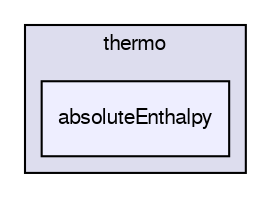 digraph "src/thermophysicalModels/specie/thermo/absoluteEnthalpy" {
  bgcolor=transparent;
  compound=true
  node [ fontsize="10", fontname="FreeSans"];
  edge [ labelfontsize="10", labelfontname="FreeSans"];
  subgraph clusterdir_52d55d2fbf4a26d00084c41bddaf4722 {
    graph [ bgcolor="#ddddee", pencolor="black", label="thermo" fontname="FreeSans", fontsize="10", URL="dir_52d55d2fbf4a26d00084c41bddaf4722.html"]
  dir_65e555c3dc33a3a516daf43b96093c45 [shape=box, label="absoluteEnthalpy", style="filled", fillcolor="#eeeeff", pencolor="black", URL="dir_65e555c3dc33a3a516daf43b96093c45.html"];
  }
}
